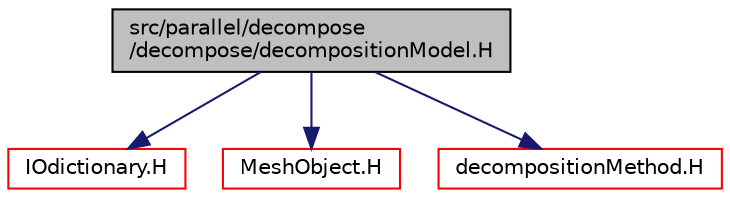digraph "src/parallel/decompose/decompose/decompositionModel.H"
{
  bgcolor="transparent";
  edge [fontname="Helvetica",fontsize="10",labelfontname="Helvetica",labelfontsize="10"];
  node [fontname="Helvetica",fontsize="10",shape=record];
  Node0 [label="src/parallel/decompose\l/decompose/decompositionModel.H",height=0.2,width=0.4,color="black", fillcolor="grey75", style="filled", fontcolor="black"];
  Node0 -> Node1 [color="midnightblue",fontsize="10",style="solid",fontname="Helvetica"];
  Node1 [label="IOdictionary.H",height=0.2,width=0.4,color="red",URL="$a09749.html"];
  Node0 -> Node97 [color="midnightblue",fontsize="10",style="solid",fontname="Helvetica"];
  Node97 [label="MeshObject.H",height=0.2,width=0.4,color="red",URL="$a11933.html"];
  Node0 -> Node104 [color="midnightblue",fontsize="10",style="solid",fontname="Helvetica"];
  Node104 [label="decompositionMethod.H",height=0.2,width=0.4,color="red",URL="$a13883.html"];
}
